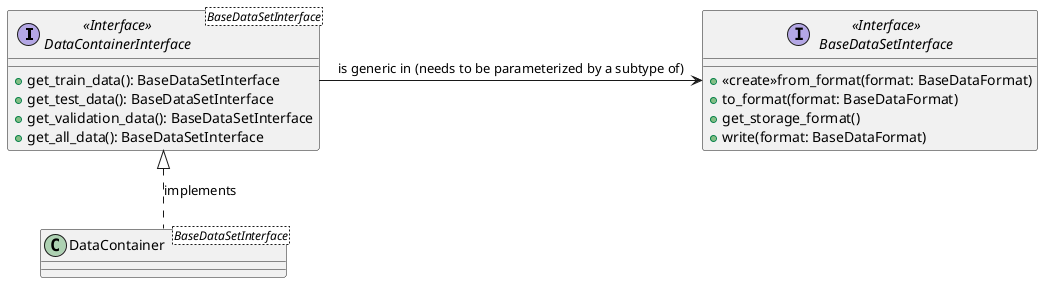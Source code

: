 @startuml

interface "<<Interface>>\nDataContainerInterface" <BaseDataSetInterface> {
  +get_train_data(): BaseDataSetInterface
  +get_test_data(): BaseDataSetInterface
  +get_validation_data(): BaseDataSetInterface
  +get_all_data(): BaseDataSetInterface
}

class DataContainer <BaseDataSetInterface> {
}
"<<Interface>>\nDataContainerInterface" <|.. DataContainer : implements


interface "<<Interface>>\nBaseDataSetInterface" {
  +<<create>>from_format(format: BaseDataFormat)
  +to_format(format: BaseDataFormat)
  +get_storage_format()
  +write(format: BaseDataFormat)

}

"<<Interface>>\nDataContainerInterface" -right-> "<<Interface>>\nBaseDataSetInterface": is generic in (needs to be parameterized by a subtype of)

@enduml
